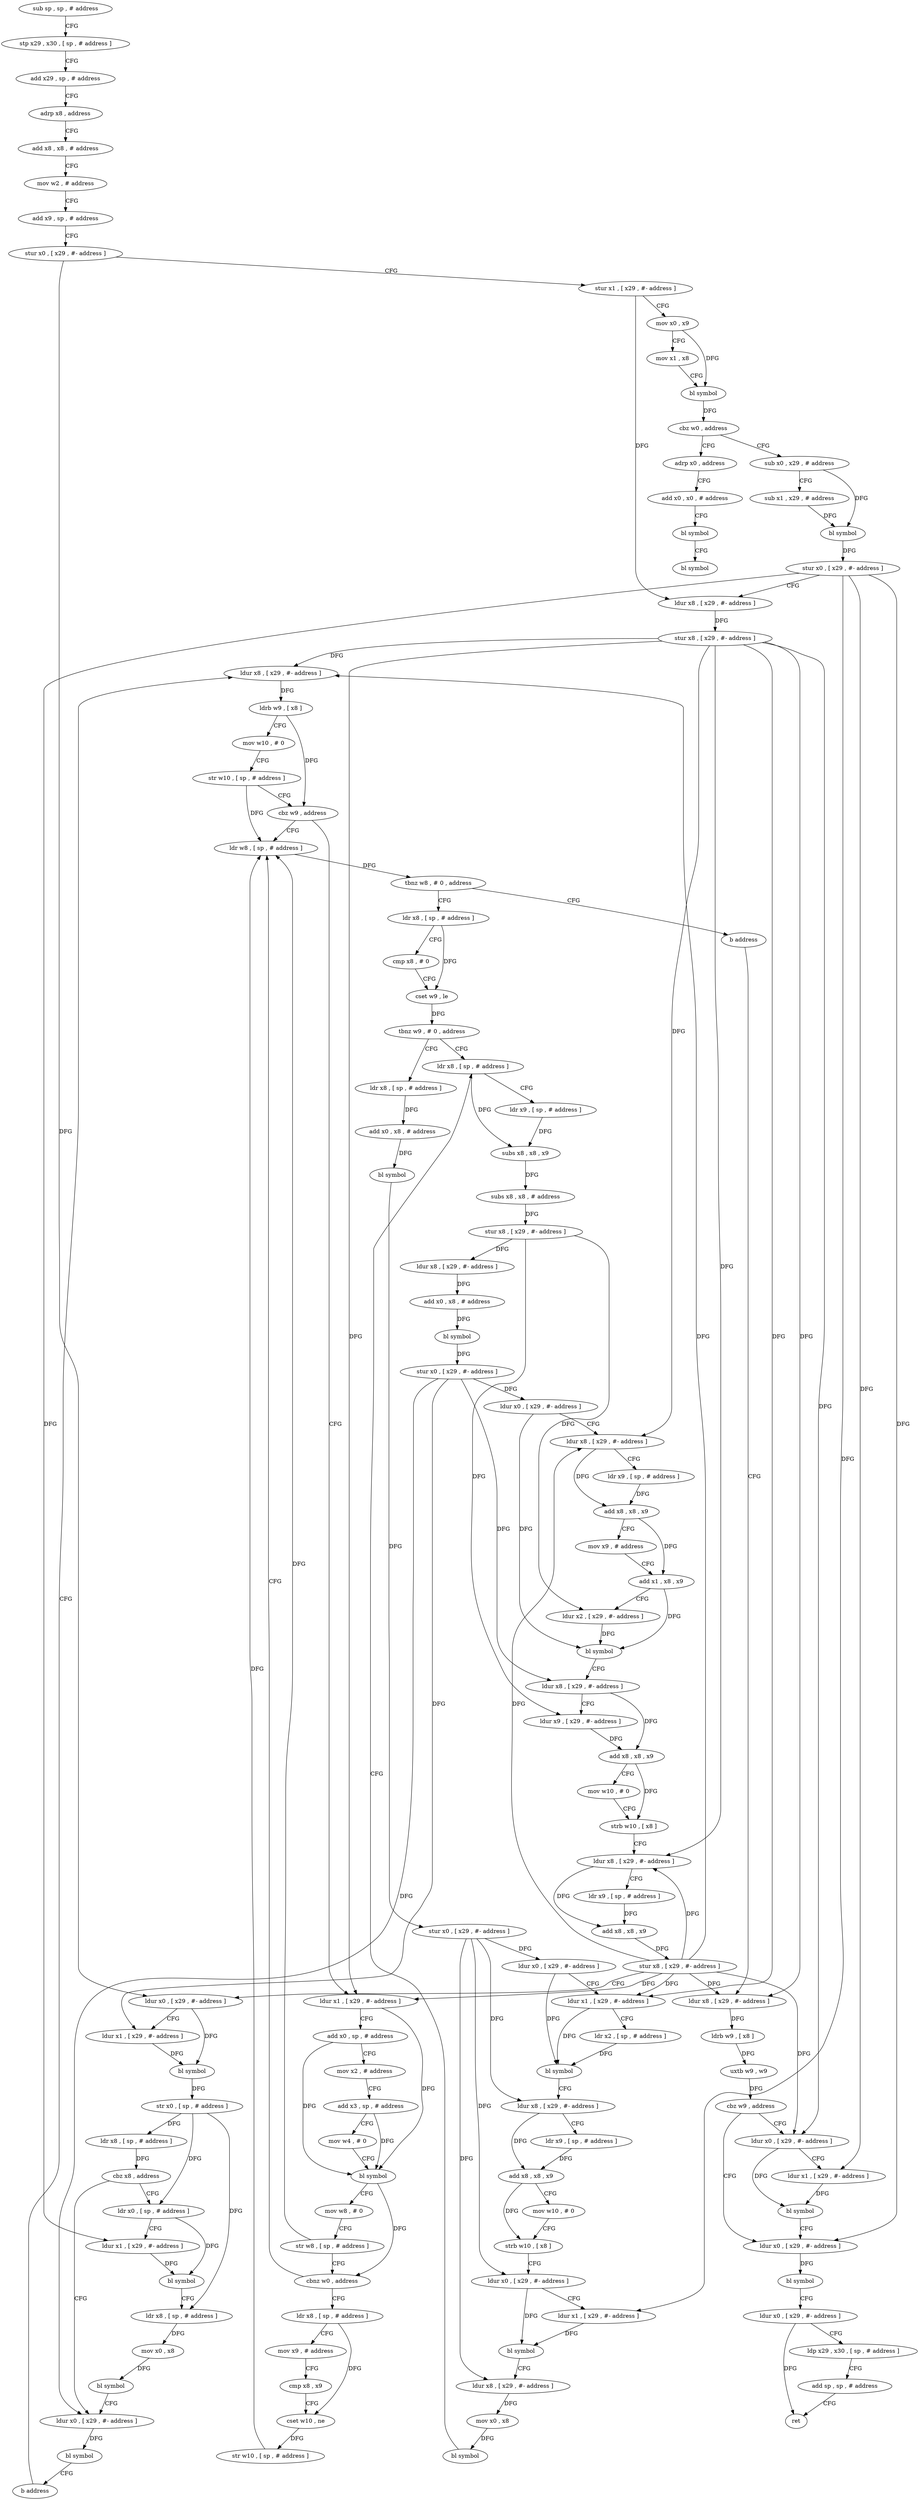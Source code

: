 digraph "func" {
"4217656" [label = "sub sp , sp , # address" ]
"4217660" [label = "stp x29 , x30 , [ sp , # address ]" ]
"4217664" [label = "add x29 , sp , # address" ]
"4217668" [label = "adrp x8 , address" ]
"4217672" [label = "add x8 , x8 , # address" ]
"4217676" [label = "mov w2 , # address" ]
"4217680" [label = "add x9 , sp , # address" ]
"4217684" [label = "stur x0 , [ x29 , #- address ]" ]
"4217688" [label = "stur x1 , [ x29 , #- address ]" ]
"4217692" [label = "mov x0 , x9" ]
"4217696" [label = "mov x1 , x8" ]
"4217700" [label = "bl symbol" ]
"4217704" [label = "cbz w0 , address" ]
"4217724" [label = "sub x0 , x29 , # address" ]
"4217708" [label = "adrp x0 , address" ]
"4217728" [label = "sub x1 , x29 , # address" ]
"4217732" [label = "bl symbol" ]
"4217736" [label = "stur x0 , [ x29 , #- address ]" ]
"4217740" [label = "ldur x8 , [ x29 , #- address ]" ]
"4217744" [label = "stur x8 , [ x29 , #- address ]" ]
"4217748" [label = "ldur x8 , [ x29 , #- address ]" ]
"4217712" [label = "add x0 , x0 , # address" ]
"4217716" [label = "bl symbol" ]
"4217720" [label = "bl symbol" ]
"4217824" [label = "ldr w8 , [ sp , # address ]" ]
"4217828" [label = "tbnz w8 , # 0 , address" ]
"4217836" [label = "ldr x8 , [ sp , # address ]" ]
"4217832" [label = "b address" ]
"4217768" [label = "ldur x1 , [ x29 , #- address ]" ]
"4217772" [label = "add x0 , sp , # address" ]
"4217776" [label = "mov x2 , # address" ]
"4217780" [label = "add x3 , sp , # address" ]
"4217784" [label = "mov w4 , # 0" ]
"4217788" [label = "bl symbol" ]
"4217792" [label = "mov w8 , # 0" ]
"4217796" [label = "str w8 , [ sp , # address ]" ]
"4217800" [label = "cbnz w0 , address" ]
"4217804" [label = "ldr x8 , [ sp , # address ]" ]
"4217840" [label = "cmp x8 , # 0" ]
"4217844" [label = "cset w9 , le" ]
"4217848" [label = "tbnz w9 , # 0 , address" ]
"4217928" [label = "ldr x8 , [ sp , # address ]" ]
"4217852" [label = "ldr x8 , [ sp , # address ]" ]
"4218092" [label = "ldur x8 , [ x29 , #- address ]" ]
"4217808" [label = "mov x9 , # address" ]
"4217812" [label = "cmp x8 , x9" ]
"4217816" [label = "cset w10 , ne" ]
"4217820" [label = "str w10 , [ sp , # address ]" ]
"4217932" [label = "ldr x9 , [ sp , # address ]" ]
"4217936" [label = "subs x8 , x8 , x9" ]
"4217940" [label = "subs x8 , x8 , # address" ]
"4217944" [label = "stur x8 , [ x29 , #- address ]" ]
"4217948" [label = "ldur x8 , [ x29 , #- address ]" ]
"4217952" [label = "add x0 , x8 , # address" ]
"4217956" [label = "bl symbol" ]
"4217960" [label = "stur x0 , [ x29 , #- address ]" ]
"4217964" [label = "ldur x0 , [ x29 , #- address ]" ]
"4217968" [label = "ldur x8 , [ x29 , #- address ]" ]
"4217972" [label = "ldr x9 , [ sp , # address ]" ]
"4217976" [label = "add x8 , x8 , x9" ]
"4217980" [label = "mov x9 , # address" ]
"4217984" [label = "add x1 , x8 , x9" ]
"4217988" [label = "ldur x2 , [ x29 , #- address ]" ]
"4217992" [label = "bl symbol" ]
"4217996" [label = "ldur x8 , [ x29 , #- address ]" ]
"4218000" [label = "ldur x9 , [ x29 , #- address ]" ]
"4218004" [label = "add x8 , x8 , x9" ]
"4218008" [label = "mov w10 , # 0" ]
"4218012" [label = "strb w10 , [ x8 ]" ]
"4218016" [label = "ldur x8 , [ x29 , #- address ]" ]
"4218020" [label = "ldr x9 , [ sp , # address ]" ]
"4218024" [label = "add x8 , x8 , x9" ]
"4218028" [label = "stur x8 , [ x29 , #- address ]" ]
"4218032" [label = "ldur x0 , [ x29 , #- address ]" ]
"4218036" [label = "ldur x1 , [ x29 , #- address ]" ]
"4218040" [label = "bl symbol" ]
"4218044" [label = "str x0 , [ sp , # address ]" ]
"4218048" [label = "ldr x8 , [ sp , # address ]" ]
"4218052" [label = "cbz x8 , address" ]
"4218080" [label = "ldur x0 , [ x29 , #- address ]" ]
"4218056" [label = "ldr x0 , [ sp , # address ]" ]
"4217856" [label = "add x0 , x8 , # address" ]
"4217860" [label = "bl symbol" ]
"4217864" [label = "stur x0 , [ x29 , #- address ]" ]
"4217868" [label = "ldur x0 , [ x29 , #- address ]" ]
"4217872" [label = "ldur x1 , [ x29 , #- address ]" ]
"4217876" [label = "ldr x2 , [ sp , # address ]" ]
"4217880" [label = "bl symbol" ]
"4217884" [label = "ldur x8 , [ x29 , #- address ]" ]
"4217888" [label = "ldr x9 , [ sp , # address ]" ]
"4217892" [label = "add x8 , x8 , x9" ]
"4217896" [label = "mov w10 , # 0" ]
"4217900" [label = "strb w10 , [ x8 ]" ]
"4217904" [label = "ldur x0 , [ x29 , #- address ]" ]
"4217908" [label = "ldur x1 , [ x29 , #- address ]" ]
"4217912" [label = "bl symbol" ]
"4217916" [label = "ldur x8 , [ x29 , #- address ]" ]
"4217920" [label = "mov x0 , x8" ]
"4217924" [label = "bl symbol" ]
"4218096" [label = "ldrb w9 , [ x8 ]" ]
"4218100" [label = "uxtb w9 , w9" ]
"4218104" [label = "cbz w9 , address" ]
"4218120" [label = "ldur x0 , [ x29 , #- address ]" ]
"4218108" [label = "ldur x0 , [ x29 , #- address ]" ]
"4218084" [label = "bl symbol" ]
"4218088" [label = "b address" ]
"4218060" [label = "ldur x1 , [ x29 , #- address ]" ]
"4218064" [label = "bl symbol" ]
"4218068" [label = "ldr x8 , [ sp , # address ]" ]
"4218072" [label = "mov x0 , x8" ]
"4218076" [label = "bl symbol" ]
"4218124" [label = "bl symbol" ]
"4218128" [label = "ldur x0 , [ x29 , #- address ]" ]
"4218132" [label = "ldp x29 , x30 , [ sp , # address ]" ]
"4218136" [label = "add sp , sp , # address" ]
"4218140" [label = "ret" ]
"4218112" [label = "ldur x1 , [ x29 , #- address ]" ]
"4218116" [label = "bl symbol" ]
"4217752" [label = "ldrb w9 , [ x8 ]" ]
"4217756" [label = "mov w10 , # 0" ]
"4217760" [label = "str w10 , [ sp , # address ]" ]
"4217764" [label = "cbz w9 , address" ]
"4217656" -> "4217660" [ label = "CFG" ]
"4217660" -> "4217664" [ label = "CFG" ]
"4217664" -> "4217668" [ label = "CFG" ]
"4217668" -> "4217672" [ label = "CFG" ]
"4217672" -> "4217676" [ label = "CFG" ]
"4217676" -> "4217680" [ label = "CFG" ]
"4217680" -> "4217684" [ label = "CFG" ]
"4217684" -> "4217688" [ label = "CFG" ]
"4217684" -> "4218032" [ label = "DFG" ]
"4217688" -> "4217692" [ label = "CFG" ]
"4217688" -> "4217740" [ label = "DFG" ]
"4217692" -> "4217696" [ label = "CFG" ]
"4217692" -> "4217700" [ label = "DFG" ]
"4217696" -> "4217700" [ label = "CFG" ]
"4217700" -> "4217704" [ label = "DFG" ]
"4217704" -> "4217724" [ label = "CFG" ]
"4217704" -> "4217708" [ label = "CFG" ]
"4217724" -> "4217728" [ label = "CFG" ]
"4217724" -> "4217732" [ label = "DFG" ]
"4217708" -> "4217712" [ label = "CFG" ]
"4217728" -> "4217732" [ label = "DFG" ]
"4217732" -> "4217736" [ label = "DFG" ]
"4217736" -> "4217740" [ label = "CFG" ]
"4217736" -> "4218120" [ label = "DFG" ]
"4217736" -> "4218112" [ label = "DFG" ]
"4217736" -> "4217908" [ label = "DFG" ]
"4217736" -> "4218060" [ label = "DFG" ]
"4217740" -> "4217744" [ label = "DFG" ]
"4217744" -> "4217748" [ label = "DFG" ]
"4217744" -> "4217768" [ label = "DFG" ]
"4217744" -> "4218092" [ label = "DFG" ]
"4217744" -> "4218108" [ label = "DFG" ]
"4217744" -> "4217968" [ label = "DFG" ]
"4217744" -> "4218016" [ label = "DFG" ]
"4217744" -> "4217872" [ label = "DFG" ]
"4217748" -> "4217752" [ label = "DFG" ]
"4217712" -> "4217716" [ label = "CFG" ]
"4217716" -> "4217720" [ label = "CFG" ]
"4217824" -> "4217828" [ label = "DFG" ]
"4217828" -> "4217836" [ label = "CFG" ]
"4217828" -> "4217832" [ label = "CFG" ]
"4217836" -> "4217840" [ label = "CFG" ]
"4217836" -> "4217844" [ label = "DFG" ]
"4217832" -> "4218092" [ label = "CFG" ]
"4217768" -> "4217772" [ label = "CFG" ]
"4217768" -> "4217788" [ label = "DFG" ]
"4217772" -> "4217776" [ label = "CFG" ]
"4217772" -> "4217788" [ label = "DFG" ]
"4217776" -> "4217780" [ label = "CFG" ]
"4217780" -> "4217784" [ label = "CFG" ]
"4217780" -> "4217788" [ label = "DFG" ]
"4217784" -> "4217788" [ label = "CFG" ]
"4217788" -> "4217792" [ label = "CFG" ]
"4217788" -> "4217800" [ label = "DFG" ]
"4217792" -> "4217796" [ label = "CFG" ]
"4217796" -> "4217800" [ label = "CFG" ]
"4217796" -> "4217824" [ label = "DFG" ]
"4217800" -> "4217824" [ label = "CFG" ]
"4217800" -> "4217804" [ label = "CFG" ]
"4217804" -> "4217808" [ label = "CFG" ]
"4217804" -> "4217816" [ label = "DFG" ]
"4217840" -> "4217844" [ label = "CFG" ]
"4217844" -> "4217848" [ label = "DFG" ]
"4217848" -> "4217928" [ label = "CFG" ]
"4217848" -> "4217852" [ label = "CFG" ]
"4217928" -> "4217932" [ label = "CFG" ]
"4217928" -> "4217936" [ label = "DFG" ]
"4217852" -> "4217856" [ label = "DFG" ]
"4218092" -> "4218096" [ label = "DFG" ]
"4217808" -> "4217812" [ label = "CFG" ]
"4217812" -> "4217816" [ label = "CFG" ]
"4217816" -> "4217820" [ label = "DFG" ]
"4217820" -> "4217824" [ label = "DFG" ]
"4217932" -> "4217936" [ label = "DFG" ]
"4217936" -> "4217940" [ label = "DFG" ]
"4217940" -> "4217944" [ label = "DFG" ]
"4217944" -> "4217948" [ label = "DFG" ]
"4217944" -> "4217988" [ label = "DFG" ]
"4217944" -> "4218000" [ label = "DFG" ]
"4217948" -> "4217952" [ label = "DFG" ]
"4217952" -> "4217956" [ label = "DFG" ]
"4217956" -> "4217960" [ label = "DFG" ]
"4217960" -> "4217964" [ label = "DFG" ]
"4217960" -> "4217996" [ label = "DFG" ]
"4217960" -> "4218036" [ label = "DFG" ]
"4217960" -> "4218080" [ label = "DFG" ]
"4217964" -> "4217968" [ label = "CFG" ]
"4217964" -> "4217992" [ label = "DFG" ]
"4217968" -> "4217972" [ label = "CFG" ]
"4217968" -> "4217976" [ label = "DFG" ]
"4217972" -> "4217976" [ label = "DFG" ]
"4217976" -> "4217980" [ label = "CFG" ]
"4217976" -> "4217984" [ label = "DFG" ]
"4217980" -> "4217984" [ label = "CFG" ]
"4217984" -> "4217988" [ label = "CFG" ]
"4217984" -> "4217992" [ label = "DFG" ]
"4217988" -> "4217992" [ label = "DFG" ]
"4217992" -> "4217996" [ label = "CFG" ]
"4217996" -> "4218000" [ label = "CFG" ]
"4217996" -> "4218004" [ label = "DFG" ]
"4218000" -> "4218004" [ label = "DFG" ]
"4218004" -> "4218008" [ label = "CFG" ]
"4218004" -> "4218012" [ label = "DFG" ]
"4218008" -> "4218012" [ label = "CFG" ]
"4218012" -> "4218016" [ label = "CFG" ]
"4218016" -> "4218020" [ label = "CFG" ]
"4218016" -> "4218024" [ label = "DFG" ]
"4218020" -> "4218024" [ label = "DFG" ]
"4218024" -> "4218028" [ label = "DFG" ]
"4218028" -> "4218032" [ label = "CFG" ]
"4218028" -> "4217748" [ label = "DFG" ]
"4218028" -> "4217768" [ label = "DFG" ]
"4218028" -> "4218092" [ label = "DFG" ]
"4218028" -> "4218108" [ label = "DFG" ]
"4218028" -> "4217968" [ label = "DFG" ]
"4218028" -> "4218016" [ label = "DFG" ]
"4218028" -> "4217872" [ label = "DFG" ]
"4218032" -> "4218036" [ label = "CFG" ]
"4218032" -> "4218040" [ label = "DFG" ]
"4218036" -> "4218040" [ label = "DFG" ]
"4218040" -> "4218044" [ label = "DFG" ]
"4218044" -> "4218048" [ label = "DFG" ]
"4218044" -> "4218056" [ label = "DFG" ]
"4218044" -> "4218068" [ label = "DFG" ]
"4218048" -> "4218052" [ label = "DFG" ]
"4218052" -> "4218080" [ label = "CFG" ]
"4218052" -> "4218056" [ label = "CFG" ]
"4218080" -> "4218084" [ label = "DFG" ]
"4218056" -> "4218060" [ label = "CFG" ]
"4218056" -> "4218064" [ label = "DFG" ]
"4217856" -> "4217860" [ label = "DFG" ]
"4217860" -> "4217864" [ label = "DFG" ]
"4217864" -> "4217868" [ label = "DFG" ]
"4217864" -> "4217884" [ label = "DFG" ]
"4217864" -> "4217904" [ label = "DFG" ]
"4217864" -> "4217916" [ label = "DFG" ]
"4217868" -> "4217872" [ label = "CFG" ]
"4217868" -> "4217880" [ label = "DFG" ]
"4217872" -> "4217876" [ label = "CFG" ]
"4217872" -> "4217880" [ label = "DFG" ]
"4217876" -> "4217880" [ label = "DFG" ]
"4217880" -> "4217884" [ label = "CFG" ]
"4217884" -> "4217888" [ label = "CFG" ]
"4217884" -> "4217892" [ label = "DFG" ]
"4217888" -> "4217892" [ label = "DFG" ]
"4217892" -> "4217896" [ label = "CFG" ]
"4217892" -> "4217900" [ label = "DFG" ]
"4217896" -> "4217900" [ label = "CFG" ]
"4217900" -> "4217904" [ label = "CFG" ]
"4217904" -> "4217908" [ label = "CFG" ]
"4217904" -> "4217912" [ label = "DFG" ]
"4217908" -> "4217912" [ label = "DFG" ]
"4217912" -> "4217916" [ label = "CFG" ]
"4217916" -> "4217920" [ label = "DFG" ]
"4217920" -> "4217924" [ label = "DFG" ]
"4217924" -> "4217928" [ label = "CFG" ]
"4218096" -> "4218100" [ label = "DFG" ]
"4218100" -> "4218104" [ label = "DFG" ]
"4218104" -> "4218120" [ label = "CFG" ]
"4218104" -> "4218108" [ label = "CFG" ]
"4218120" -> "4218124" [ label = "DFG" ]
"4218108" -> "4218112" [ label = "CFG" ]
"4218108" -> "4218116" [ label = "DFG" ]
"4218084" -> "4218088" [ label = "CFG" ]
"4218088" -> "4217748" [ label = "CFG" ]
"4218060" -> "4218064" [ label = "DFG" ]
"4218064" -> "4218068" [ label = "CFG" ]
"4218068" -> "4218072" [ label = "DFG" ]
"4218072" -> "4218076" [ label = "DFG" ]
"4218076" -> "4218080" [ label = "CFG" ]
"4218124" -> "4218128" [ label = "CFG" ]
"4218128" -> "4218132" [ label = "CFG" ]
"4218128" -> "4218140" [ label = "DFG" ]
"4218132" -> "4218136" [ label = "CFG" ]
"4218136" -> "4218140" [ label = "CFG" ]
"4218112" -> "4218116" [ label = "DFG" ]
"4218116" -> "4218120" [ label = "CFG" ]
"4217752" -> "4217756" [ label = "CFG" ]
"4217752" -> "4217764" [ label = "DFG" ]
"4217756" -> "4217760" [ label = "CFG" ]
"4217760" -> "4217764" [ label = "CFG" ]
"4217760" -> "4217824" [ label = "DFG" ]
"4217764" -> "4217824" [ label = "CFG" ]
"4217764" -> "4217768" [ label = "CFG" ]
}
